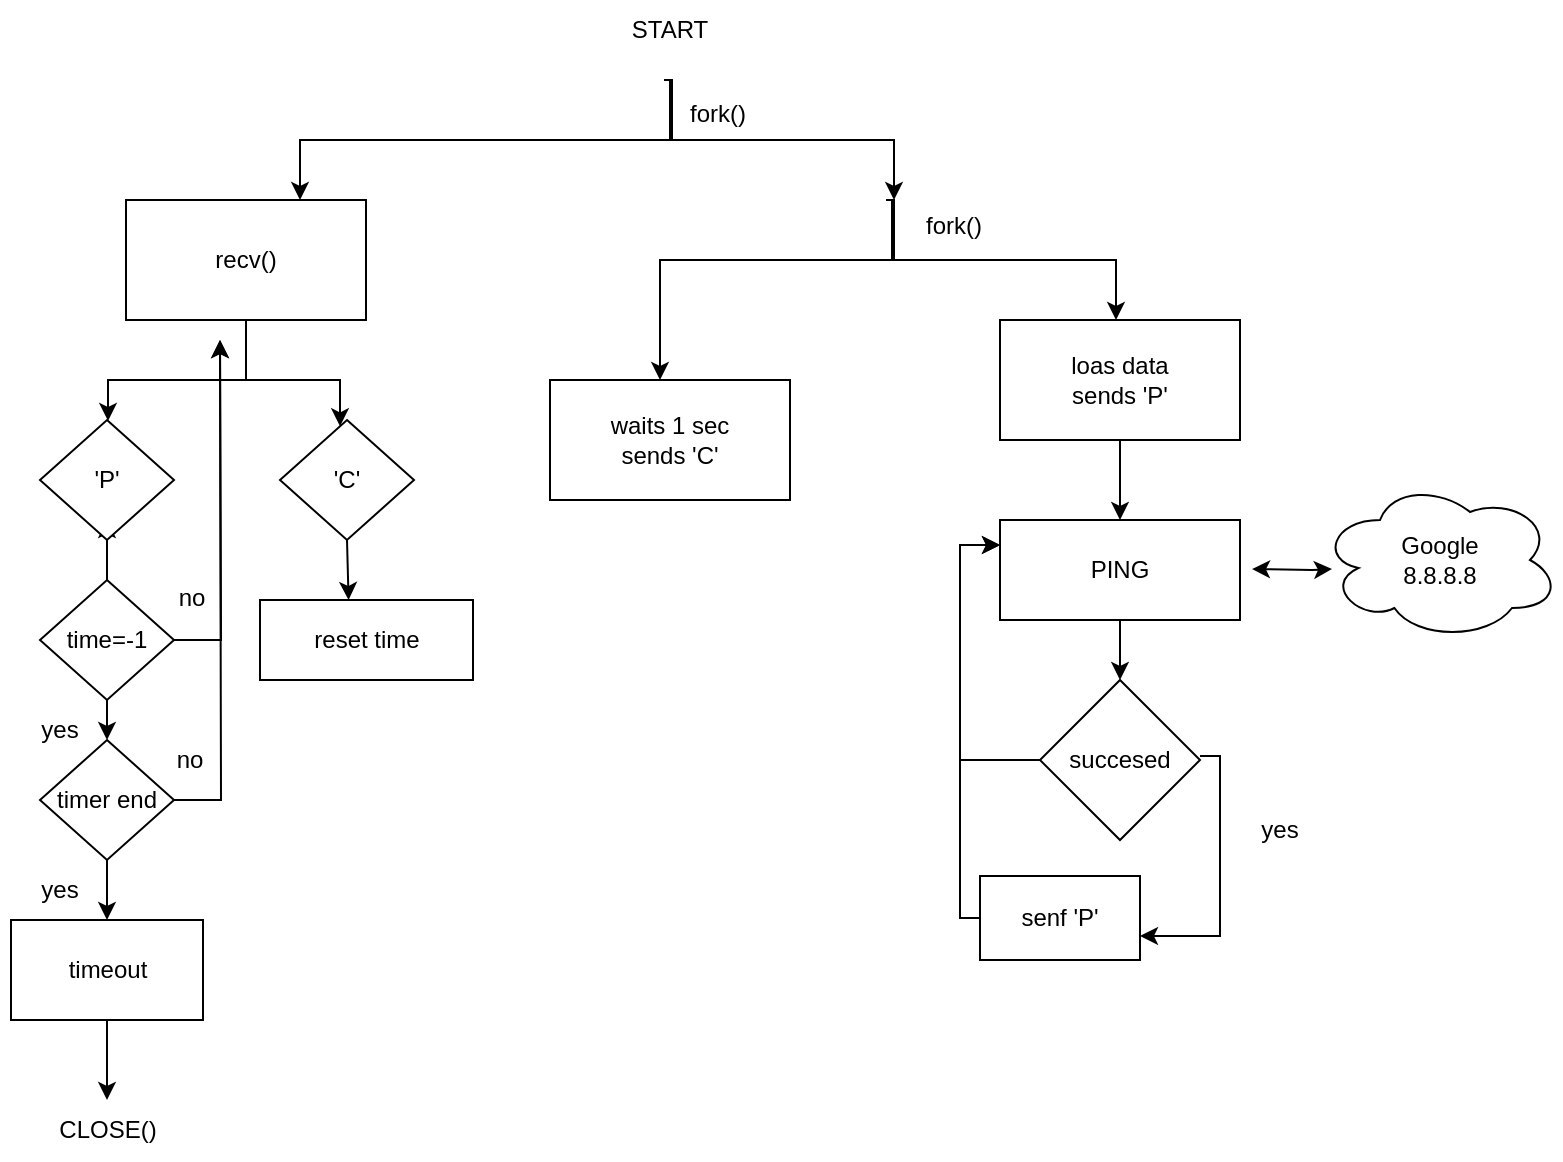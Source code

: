 <mxfile version="20.7.4" type="github">
  <diagram id="R2lEEEUBdFMjLlhIrx00" name="Page-1">
    <mxGraphModel dx="1876" dy="947" grid="1" gridSize="10" guides="1" tooltips="1" connect="1" arrows="1" fold="1" page="1" pageScale="1" pageWidth="850" pageHeight="1100" math="0" shadow="0" extFonts="Permanent Marker^https://fonts.googleapis.com/css?family=Permanent+Marker">
      <root>
        <mxCell id="0" />
        <mxCell id="1" parent="0" />
        <mxCell id="XLNV6LYxOOSoH3dIW850-2" style="edgeStyle=orthogonalEdgeStyle;rounded=0;orthogonalLoop=1;jettySize=auto;html=1;" edge="1" parent="1" target="XLNV6LYxOOSoH3dIW850-3">
          <mxGeometry relative="1" as="geometry">
            <mxPoint x="370" y="250" as="targetPoint" />
            <mxPoint x="425" y="160" as="sourcePoint" />
            <Array as="points">
              <mxPoint x="425" y="190" />
              <mxPoint x="240" y="190" />
              <mxPoint x="240" y="250" />
            </Array>
          </mxGeometry>
        </mxCell>
        <mxCell id="XLNV6LYxOOSoH3dIW850-29" value="" style="edgeStyle=orthogonalEdgeStyle;rounded=0;orthogonalLoop=1;jettySize=auto;html=1;" edge="1" parent="1" source="XLNV6LYxOOSoH3dIW850-3" target="XLNV6LYxOOSoH3dIW850-28">
          <mxGeometry relative="1" as="geometry">
            <Array as="points">
              <mxPoint x="213" y="310" />
              <mxPoint x="144" y="310" />
            </Array>
          </mxGeometry>
        </mxCell>
        <mxCell id="XLNV6LYxOOSoH3dIW850-3" value="recv()" style="rounded=0;whiteSpace=wrap;html=1;" vertex="1" parent="1">
          <mxGeometry x="153" y="220" width="120" height="60" as="geometry" />
        </mxCell>
        <mxCell id="XLNV6LYxOOSoH3dIW850-4" style="edgeStyle=orthogonalEdgeStyle;rounded=0;orthogonalLoop=1;jettySize=auto;html=1;" edge="1" parent="1">
          <mxGeometry relative="1" as="geometry">
            <mxPoint x="537" y="220" as="targetPoint" />
            <mxPoint x="422" y="160" as="sourcePoint" />
            <Array as="points">
              <mxPoint x="426" y="160" />
              <mxPoint x="426" y="190" />
              <mxPoint x="537" y="190" />
            </Array>
          </mxGeometry>
        </mxCell>
        <mxCell id="XLNV6LYxOOSoH3dIW850-5" value="waits 1 sec&lt;br&gt;sends &#39;C&#39;" style="rounded=0;whiteSpace=wrap;html=1;" vertex="1" parent="1">
          <mxGeometry x="365" y="310" width="120" height="60" as="geometry" />
        </mxCell>
        <mxCell id="XLNV6LYxOOSoH3dIW850-6" value="START" style="text;html=1;strokeColor=none;fillColor=none;align=center;verticalAlign=middle;whiteSpace=wrap;rounded=0;" vertex="1" parent="1">
          <mxGeometry x="395" y="120" width="60" height="30" as="geometry" />
        </mxCell>
        <mxCell id="XLNV6LYxOOSoH3dIW850-8" value="fork()" style="text;html=1;strokeColor=none;fillColor=none;align=center;verticalAlign=middle;whiteSpace=wrap;rounded=0;" vertex="1" parent="1">
          <mxGeometry x="419" y="162" width="60" height="30" as="geometry" />
        </mxCell>
        <mxCell id="XLNV6LYxOOSoH3dIW850-10" style="edgeStyle=orthogonalEdgeStyle;rounded=0;orthogonalLoop=1;jettySize=auto;html=1;" edge="1" parent="1">
          <mxGeometry relative="1" as="geometry">
            <mxPoint x="420" y="310" as="targetPoint" />
            <mxPoint x="536" y="220" as="sourcePoint" />
            <Array as="points">
              <mxPoint x="536" y="250" />
              <mxPoint x="420" y="250" />
            </Array>
          </mxGeometry>
        </mxCell>
        <mxCell id="XLNV6LYxOOSoH3dIW850-11" style="edgeStyle=orthogonalEdgeStyle;rounded=0;orthogonalLoop=1;jettySize=auto;html=1;" edge="1" parent="1">
          <mxGeometry relative="1" as="geometry">
            <mxPoint x="648" y="280" as="targetPoint" />
            <mxPoint x="533" y="220" as="sourcePoint" />
            <Array as="points">
              <mxPoint x="537" y="220" />
              <mxPoint x="537" y="250" />
              <mxPoint x="648" y="250" />
            </Array>
          </mxGeometry>
        </mxCell>
        <mxCell id="XLNV6LYxOOSoH3dIW850-13" value="fork()" style="text;html=1;strokeColor=none;fillColor=none;align=center;verticalAlign=middle;whiteSpace=wrap;rounded=0;" vertex="1" parent="1">
          <mxGeometry x="537" y="218" width="60" height="30" as="geometry" />
        </mxCell>
        <mxCell id="XLNV6LYxOOSoH3dIW850-15" style="edgeStyle=orthogonalEdgeStyle;rounded=0;orthogonalLoop=1;jettySize=auto;html=1;" edge="1" parent="1" source="XLNV6LYxOOSoH3dIW850-14" target="XLNV6LYxOOSoH3dIW850-16">
          <mxGeometry relative="1" as="geometry">
            <mxPoint x="650" y="410" as="targetPoint" />
          </mxGeometry>
        </mxCell>
        <mxCell id="XLNV6LYxOOSoH3dIW850-14" value="loas data&lt;br&gt;sends &#39;P&#39;" style="rounded=0;whiteSpace=wrap;html=1;" vertex="1" parent="1">
          <mxGeometry x="590" y="280" width="120" height="60" as="geometry" />
        </mxCell>
        <mxCell id="XLNV6LYxOOSoH3dIW850-20" value="" style="edgeStyle=orthogonalEdgeStyle;rounded=0;orthogonalLoop=1;jettySize=auto;html=1;" edge="1" parent="1" source="XLNV6LYxOOSoH3dIW850-16" target="XLNV6LYxOOSoH3dIW850-19">
          <mxGeometry relative="1" as="geometry" />
        </mxCell>
        <mxCell id="XLNV6LYxOOSoH3dIW850-16" value="PING&lt;br&gt;" style="rounded=0;whiteSpace=wrap;html=1;" vertex="1" parent="1">
          <mxGeometry x="590" y="380" width="120" height="50" as="geometry" />
        </mxCell>
        <mxCell id="XLNV6LYxOOSoH3dIW850-21" style="edgeStyle=orthogonalEdgeStyle;rounded=0;orthogonalLoop=1;jettySize=auto;html=1;entryX=0;entryY=0.25;entryDx=0;entryDy=0;" edge="1" parent="1" source="XLNV6LYxOOSoH3dIW850-19" target="XLNV6LYxOOSoH3dIW850-16">
          <mxGeometry relative="1" as="geometry">
            <Array as="points">
              <mxPoint x="570" y="500" />
              <mxPoint x="570" y="393" />
            </Array>
          </mxGeometry>
        </mxCell>
        <mxCell id="XLNV6LYxOOSoH3dIW850-22" style="edgeStyle=orthogonalEdgeStyle;rounded=0;orthogonalLoop=1;jettySize=auto;html=1;exitX=1;exitY=0.5;exitDx=0;exitDy=0;" edge="1" parent="1" target="XLNV6LYxOOSoH3dIW850-23">
          <mxGeometry relative="1" as="geometry">
            <mxPoint x="640" y="588" as="targetPoint" />
            <mxPoint x="690" y="498" as="sourcePoint" />
            <Array as="points">
              <mxPoint x="700" y="498" />
              <mxPoint x="700" y="588" />
            </Array>
          </mxGeometry>
        </mxCell>
        <mxCell id="XLNV6LYxOOSoH3dIW850-19" value="succesed" style="rhombus;whiteSpace=wrap;html=1;rounded=0;" vertex="1" parent="1">
          <mxGeometry x="610" y="460" width="80" height="80" as="geometry" />
        </mxCell>
        <mxCell id="XLNV6LYxOOSoH3dIW850-24" style="edgeStyle=orthogonalEdgeStyle;rounded=0;orthogonalLoop=1;jettySize=auto;html=1;exitX=0;exitY=0.5;exitDx=0;exitDy=0;entryX=0;entryY=0.25;entryDx=0;entryDy=0;" edge="1" parent="1" source="XLNV6LYxOOSoH3dIW850-23" target="XLNV6LYxOOSoH3dIW850-16">
          <mxGeometry relative="1" as="geometry">
            <Array as="points">
              <mxPoint x="570" y="579" />
              <mxPoint x="570" y="393" />
            </Array>
          </mxGeometry>
        </mxCell>
        <mxCell id="XLNV6LYxOOSoH3dIW850-23" value="senf &#39;P&#39;" style="rounded=0;whiteSpace=wrap;html=1;" vertex="1" parent="1">
          <mxGeometry x="580" y="558" width="80" height="42" as="geometry" />
        </mxCell>
        <mxCell id="XLNV6LYxOOSoH3dIW850-37" style="edgeStyle=orthogonalEdgeStyle;rounded=0;orthogonalLoop=1;jettySize=auto;html=1;" edge="1" parent="1" source="XLNV6LYxOOSoH3dIW850-28">
          <mxGeometry relative="1" as="geometry">
            <mxPoint x="143.5" y="380" as="targetPoint" />
          </mxGeometry>
        </mxCell>
        <mxCell id="XLNV6LYxOOSoH3dIW850-28" value="&#39;P&#39;" style="rhombus;whiteSpace=wrap;html=1;rounded=0;" vertex="1" parent="1">
          <mxGeometry x="110" y="330" width="67" height="60" as="geometry" />
        </mxCell>
        <mxCell id="XLNV6LYxOOSoH3dIW850-30" value="" style="edgeStyle=orthogonalEdgeStyle;rounded=0;orthogonalLoop=1;jettySize=auto;html=1;exitX=0.5;exitY=1;exitDx=0;exitDy=0;" edge="1" parent="1" target="XLNV6LYxOOSoH3dIW850-31">
          <mxGeometry relative="1" as="geometry">
            <mxPoint x="213" y="280" as="sourcePoint" />
            <mxPoint x="242.5" y="332" as="targetPoint" />
            <Array as="points">
              <mxPoint x="213" y="310" />
              <mxPoint x="260" y="310" />
            </Array>
          </mxGeometry>
        </mxCell>
        <mxCell id="XLNV6LYxOOSoH3dIW850-35" value="" style="edgeStyle=orthogonalEdgeStyle;rounded=0;orthogonalLoop=1;jettySize=auto;html=1;exitX=0.5;exitY=1;exitDx=0;exitDy=0;" edge="1" parent="1" source="XLNV6LYxOOSoH3dIW850-31">
          <mxGeometry relative="1" as="geometry">
            <mxPoint x="254.5" y="390" as="sourcePoint" />
            <mxPoint x="264.3" y="420" as="targetPoint" />
          </mxGeometry>
        </mxCell>
        <mxCell id="XLNV6LYxOOSoH3dIW850-31" value="&#39;C&#39;" style="rhombus;whiteSpace=wrap;html=1;rounded=0;" vertex="1" parent="1">
          <mxGeometry x="230" y="330" width="67" height="60" as="geometry" />
        </mxCell>
        <mxCell id="XLNV6LYxOOSoH3dIW850-32" value="" style="endArrow=classic;startArrow=classic;html=1;rounded=0;" edge="1" parent="1">
          <mxGeometry width="50" height="50" relative="1" as="geometry">
            <mxPoint x="716" y="404.5" as="sourcePoint" />
            <mxPoint x="756" y="404.5" as="targetPoint" />
            <Array as="points">
              <mxPoint x="746" y="405" />
            </Array>
          </mxGeometry>
        </mxCell>
        <mxCell id="XLNV6LYxOOSoH3dIW850-33" value="Google&lt;br&gt;8.8.8.8" style="ellipse;shape=cloud;whiteSpace=wrap;html=1;" vertex="1" parent="1">
          <mxGeometry x="750" y="360" width="120" height="80" as="geometry" />
        </mxCell>
        <mxCell id="XLNV6LYxOOSoH3dIW850-34" value="reset time" style="whiteSpace=wrap;html=1;rounded=0;" vertex="1" parent="1">
          <mxGeometry x="220" y="420" width="106.5" height="40" as="geometry" />
        </mxCell>
        <mxCell id="XLNV6LYxOOSoH3dIW850-40" style="edgeStyle=orthogonalEdgeStyle;rounded=0;orthogonalLoop=1;jettySize=auto;html=1;" edge="1" parent="1" source="XLNV6LYxOOSoH3dIW850-39">
          <mxGeometry relative="1" as="geometry">
            <mxPoint x="200" y="290" as="targetPoint" />
          </mxGeometry>
        </mxCell>
        <mxCell id="XLNV6LYxOOSoH3dIW850-42" style="edgeStyle=orthogonalEdgeStyle;rounded=0;orthogonalLoop=1;jettySize=auto;html=1;exitX=0.5;exitY=1;exitDx=0;exitDy=0;entryX=0.5;entryY=0;entryDx=0;entryDy=0;" edge="1" parent="1" source="XLNV6LYxOOSoH3dIW850-39" target="XLNV6LYxOOSoH3dIW850-41">
          <mxGeometry relative="1" as="geometry" />
        </mxCell>
        <mxCell id="XLNV6LYxOOSoH3dIW850-39" value="time=-1" style="rhombus;whiteSpace=wrap;html=1;rounded=0;" vertex="1" parent="1">
          <mxGeometry x="110" y="410" width="67" height="60" as="geometry" />
        </mxCell>
        <mxCell id="XLNV6LYxOOSoH3dIW850-43" style="edgeStyle=orthogonalEdgeStyle;rounded=0;orthogonalLoop=1;jettySize=auto;html=1;exitX=0.5;exitY=1;exitDx=0;exitDy=0;" edge="1" parent="1" source="XLNV6LYxOOSoH3dIW850-41" target="XLNV6LYxOOSoH3dIW850-44">
          <mxGeometry relative="1" as="geometry">
            <mxPoint x="144" y="570" as="targetPoint" />
          </mxGeometry>
        </mxCell>
        <mxCell id="XLNV6LYxOOSoH3dIW850-45" style="edgeStyle=orthogonalEdgeStyle;rounded=0;orthogonalLoop=1;jettySize=auto;html=1;" edge="1" parent="1" source="XLNV6LYxOOSoH3dIW850-41">
          <mxGeometry relative="1" as="geometry">
            <mxPoint x="200" y="290" as="targetPoint" />
          </mxGeometry>
        </mxCell>
        <mxCell id="XLNV6LYxOOSoH3dIW850-41" value="timer end" style="rhombus;whiteSpace=wrap;html=1;rounded=0;" vertex="1" parent="1">
          <mxGeometry x="110" y="490" width="67" height="60" as="geometry" />
        </mxCell>
        <mxCell id="XLNV6LYxOOSoH3dIW850-54" style="edgeStyle=orthogonalEdgeStyle;rounded=0;orthogonalLoop=1;jettySize=auto;html=1;exitX=0.5;exitY=1;exitDx=0;exitDy=0;" edge="1" parent="1" source="XLNV6LYxOOSoH3dIW850-44" target="XLNV6LYxOOSoH3dIW850-55">
          <mxGeometry relative="1" as="geometry">
            <mxPoint x="144" y="660" as="targetPoint" />
          </mxGeometry>
        </mxCell>
        <mxCell id="XLNV6LYxOOSoH3dIW850-44" value="timeout" style="rounded=0;whiteSpace=wrap;html=1;" vertex="1" parent="1">
          <mxGeometry x="95.5" y="580" width="96" height="50" as="geometry" />
        </mxCell>
        <mxCell id="XLNV6LYxOOSoH3dIW850-47" value="yes" style="text;html=1;strokeColor=none;fillColor=none;align=center;verticalAlign=middle;whiteSpace=wrap;rounded=0;" vertex="1" parent="1">
          <mxGeometry x="90" y="550" width="60" height="30" as="geometry" />
        </mxCell>
        <mxCell id="XLNV6LYxOOSoH3dIW850-48" value="yes" style="text;html=1;strokeColor=none;fillColor=none;align=center;verticalAlign=middle;whiteSpace=wrap;rounded=0;" vertex="1" parent="1">
          <mxGeometry x="90" y="470" width="60" height="30" as="geometry" />
        </mxCell>
        <mxCell id="XLNV6LYxOOSoH3dIW850-49" value="yes" style="text;html=1;strokeColor=none;fillColor=none;align=center;verticalAlign=middle;whiteSpace=wrap;rounded=0;" vertex="1" parent="1">
          <mxGeometry x="700" y="520" width="60" height="30" as="geometry" />
        </mxCell>
        <mxCell id="XLNV6LYxOOSoH3dIW850-50" value="no" style="text;html=1;strokeColor=none;fillColor=none;align=center;verticalAlign=middle;whiteSpace=wrap;rounded=0;" vertex="1" parent="1">
          <mxGeometry x="154.5" y="485" width="60" height="30" as="geometry" />
        </mxCell>
        <mxCell id="XLNV6LYxOOSoH3dIW850-53" value="no" style="text;html=1;strokeColor=none;fillColor=none;align=center;verticalAlign=middle;whiteSpace=wrap;rounded=0;" vertex="1" parent="1">
          <mxGeometry x="155.5" y="404" width="60" height="30" as="geometry" />
        </mxCell>
        <mxCell id="XLNV6LYxOOSoH3dIW850-55" value="CLOSE()" style="text;html=1;strokeColor=none;fillColor=none;align=center;verticalAlign=middle;whiteSpace=wrap;rounded=0;" vertex="1" parent="1">
          <mxGeometry x="113.5" y="670" width="60" height="30" as="geometry" />
        </mxCell>
      </root>
    </mxGraphModel>
  </diagram>
</mxfile>
